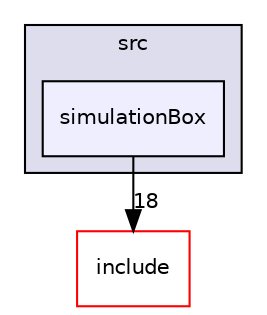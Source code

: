 digraph "/home/runner/work/pimd_qmcf/pimd_qmcf/src/simulationBox" {
  compound=true
  node [ fontsize="10", fontname="Helvetica"];
  edge [ labelfontsize="10", labelfontname="Helvetica"];
  subgraph clusterdir_68267d1309a1af8e8297ef4c3efbcdba {
    graph [ bgcolor="#ddddee", pencolor="black", label="src" fontname="Helvetica", fontsize="10", URL="dir_68267d1309a1af8e8297ef4c3efbcdba.html"]
  dir_cf9f5ddfac288cebe33d0471c9032f6e [shape=box, label="simulationBox", style="filled", fillcolor="#eeeeff", pencolor="black", URL="dir_cf9f5ddfac288cebe33d0471c9032f6e.html"];
  }
  dir_d44c64559bbebec7f509842c48db8b23 [shape=box label="include" fillcolor="white" style="filled" color="red" URL="dir_d44c64559bbebec7f509842c48db8b23.html"];
  dir_cf9f5ddfac288cebe33d0471c9032f6e->dir_d44c64559bbebec7f509842c48db8b23 [headlabel="18", labeldistance=1.5 headhref="dir_000069_000003.html"];
}

